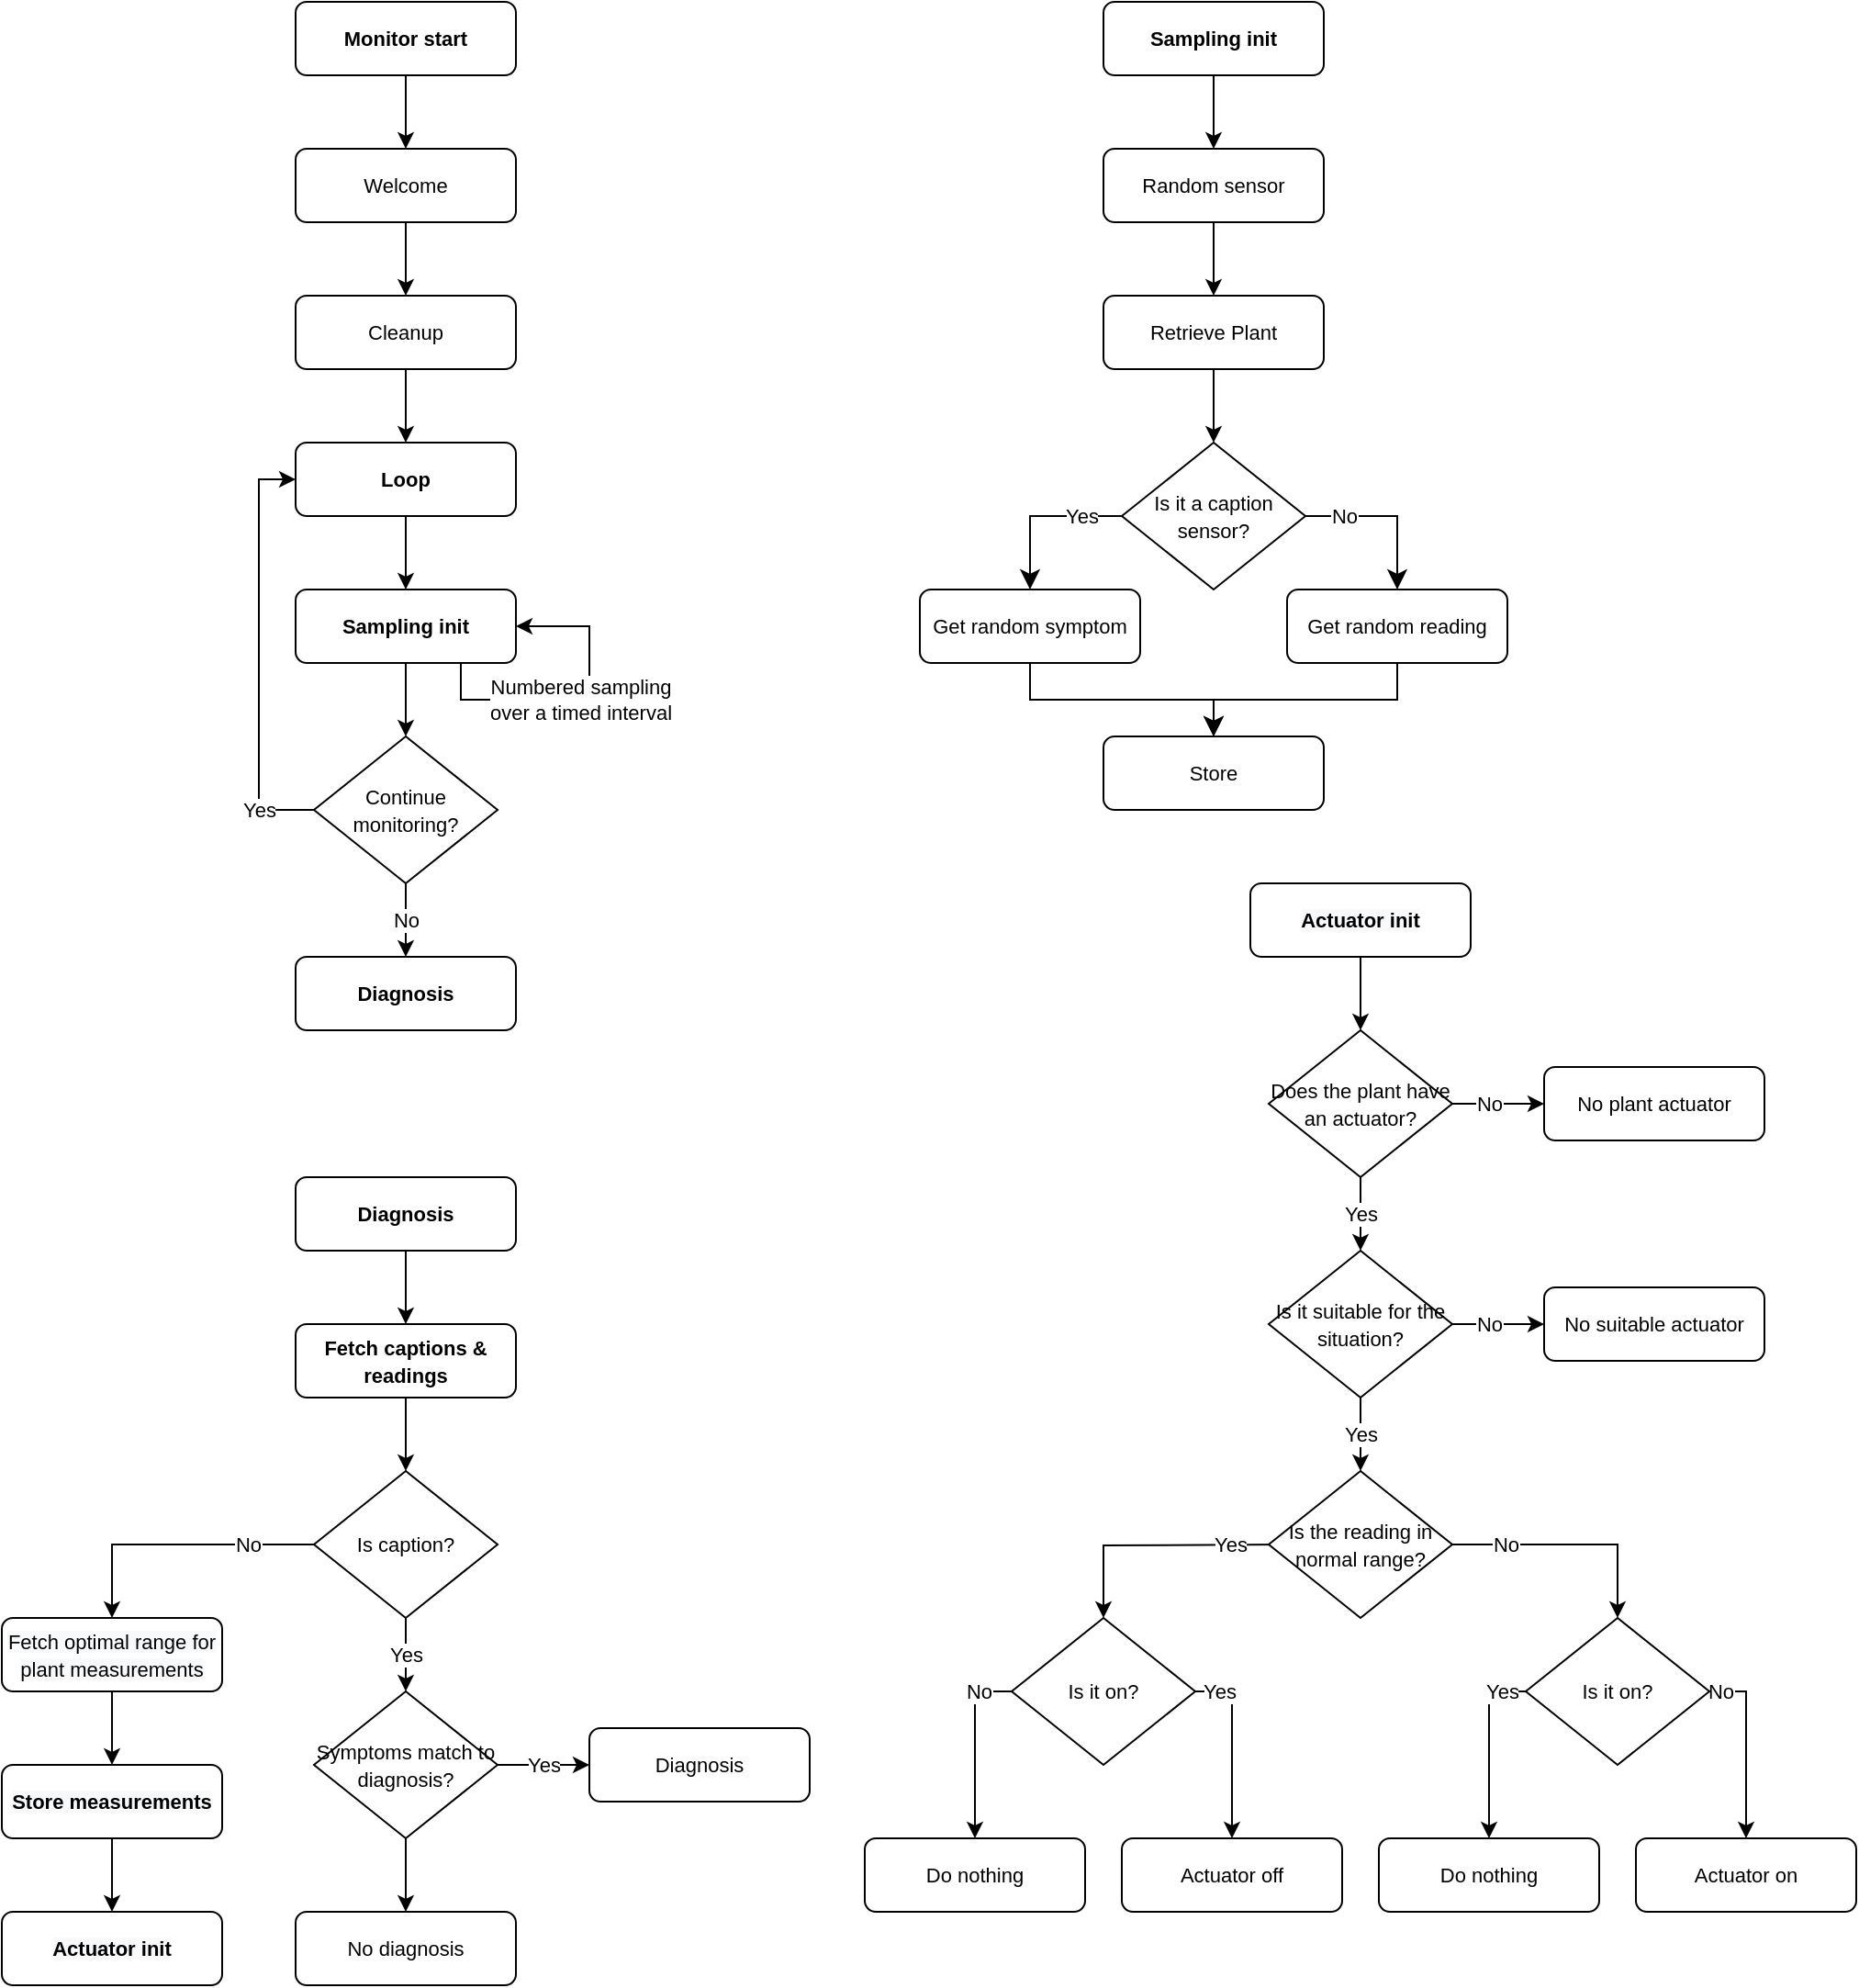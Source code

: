<mxfile version="20.5.1" type="device"><diagram id="tTxPFTGrQ4OZ_3wx2QAl" name="Pagina-1"><mxGraphModel dx="3059" dy="1974" grid="1" gridSize="10" guides="1" tooltips="1" connect="1" arrows="1" fold="1" page="1" pageScale="1" pageWidth="827" pageHeight="1169" math="0" shadow="0"><root><mxCell id="0"/><mxCell id="1" parent="0"/><mxCell id="wiTVFT4P7hwrUB9j7R4p-4" value="" style="edgeStyle=orthogonalEdgeStyle;rounded=0;orthogonalLoop=1;jettySize=auto;html=1;" edge="1" parent="1" source="UTEY5H4NrM9zh-KiE-rb-14" target="wiTVFT4P7hwrUB9j7R4p-5"><mxGeometry relative="1" as="geometry"><mxPoint x="-1500" y="-320.0" as="targetPoint"/></mxGeometry></mxCell><mxCell id="UTEY5H4NrM9zh-KiE-rb-14" value="&lt;span style=&quot;font-size: 11px;&quot;&gt;Fetch captions &amp;amp; readings&lt;br&gt;&lt;/span&gt;" style="rounded=1;whiteSpace=wrap;html=1;fontSize=12;glass=0;strokeWidth=1;shadow=0;fontStyle=1;labelBackgroundColor=default;labelBorderColor=none;" parent="1" vertex="1"><mxGeometry x="-1560" y="-400" width="120" height="40" as="geometry"/></mxCell><mxCell id="wiTVFT4P7hwrUB9j7R4p-3" value="" style="edgeStyle=orthogonalEdgeStyle;rounded=0;orthogonalLoop=1;jettySize=auto;html=1;" edge="1" parent="1" source="UTEY5H4NrM9zh-KiE-rb-21" target="UTEY5H4NrM9zh-KiE-rb-14"><mxGeometry relative="1" as="geometry"/></mxCell><mxCell id="UTEY5H4NrM9zh-KiE-rb-21" value="&lt;span style=&quot;font-size: 11px;&quot;&gt;Diagnosis&lt;br&gt;&lt;/span&gt;" style="rounded=1;whiteSpace=wrap;html=1;fontSize=12;glass=0;strokeWidth=1;shadow=0;fontStyle=1;labelBackgroundColor=default;labelBorderColor=none;" parent="1" vertex="1"><mxGeometry x="-1560" y="-480" width="120" height="40" as="geometry"/></mxCell><mxCell id="wiTVFT4P7hwrUB9j7R4p-22" value="Yes" style="edgeStyle=orthogonalEdgeStyle;rounded=0;orthogonalLoop=1;jettySize=auto;html=1;" edge="1" parent="1" source="UTEY5H4NrM9zh-KiE-rb-36" target="wiTVFT4P7hwrUB9j7R4p-30"><mxGeometry relative="1" as="geometry"><mxPoint x="-980" y="-440" as="targetPoint"/></mxGeometry></mxCell><mxCell id="wiTVFT4P7hwrUB9j7R4p-27" value="No" style="edgeStyle=orthogonalEdgeStyle;rounded=0;orthogonalLoop=1;jettySize=auto;html=1;" edge="1" parent="1" source="UTEY5H4NrM9zh-KiE-rb-36" target="wiTVFT4P7hwrUB9j7R4p-23"><mxGeometry x="-0.2" relative="1" as="geometry"><mxPoint x="-1090" y="-520" as="targetPoint"/><mxPoint as="offset"/></mxGeometry></mxCell><mxCell id="UTEY5H4NrM9zh-KiE-rb-36" value="&lt;span style=&quot;font-size: 11px;&quot;&gt;Does the plant have an actuator?&lt;/span&gt;" style="rhombus;whiteSpace=wrap;html=1;" parent="1" vertex="1"><mxGeometry x="-1030" y="-560" width="100" height="80" as="geometry"/></mxCell><mxCell id="rIkuIv-mlls3RrGX7SVf-61" value="" style="edgeStyle=orthogonalEdgeStyle;rounded=0;orthogonalLoop=1;jettySize=auto;html=1;startArrow=none;startFill=0;endArrow=classic;endFill=1;" parent="1" source="rIkuIv-mlls3RrGX7SVf-6" target="rIkuIv-mlls3RrGX7SVf-56" edge="1"><mxGeometry relative="1" as="geometry"/></mxCell><mxCell id="rIkuIv-mlls3RrGX7SVf-6" value="&lt;span style=&quot;font-size: 11px;&quot;&gt;Sampling init&lt;br&gt;&lt;/span&gt;" style="rounded=1;whiteSpace=wrap;html=1;fontSize=12;glass=0;strokeWidth=1;shadow=0;fontStyle=1;labelBackgroundColor=default;labelBorderColor=none;" parent="1" vertex="1"><mxGeometry x="-1560" y="-800" width="120" height="40" as="geometry"/></mxCell><mxCell id="rIkuIv-mlls3RrGX7SVf-42" value="" style="edgeStyle=orthogonalEdgeStyle;rounded=0;orthogonalLoop=1;jettySize=auto;html=1;startArrow=none;startFill=0;endArrow=classic;endFill=1;" parent="1" source="rIkuIv-mlls3RrGX7SVf-40" target="rIkuIv-mlls3RrGX7SVf-41" edge="1"><mxGeometry relative="1" as="geometry"/></mxCell><mxCell id="rIkuIv-mlls3RrGX7SVf-40" value="&lt;span style=&quot;font-size: 11px;&quot;&gt;Monitor start&lt;br&gt;&lt;/span&gt;" style="rounded=1;whiteSpace=wrap;html=1;fontSize=12;glass=0;strokeWidth=1;shadow=0;fontStyle=1;labelBackgroundColor=default;labelBorderColor=none;" parent="1" vertex="1"><mxGeometry x="-1560" y="-1120" width="120" height="40" as="geometry"/></mxCell><mxCell id="rIkuIv-mlls3RrGX7SVf-44" value="" style="edgeStyle=orthogonalEdgeStyle;rounded=0;orthogonalLoop=1;jettySize=auto;html=1;startArrow=none;startFill=0;endArrow=classic;endFill=1;" parent="1" source="rIkuIv-mlls3RrGX7SVf-41" target="rIkuIv-mlls3RrGX7SVf-43" edge="1"><mxGeometry relative="1" as="geometry"/></mxCell><mxCell id="rIkuIv-mlls3RrGX7SVf-41" value="&lt;span style=&quot;font-size: 11px;&quot;&gt;Welcome&lt;br&gt;&lt;/span&gt;" style="rounded=1;whiteSpace=wrap;html=1;fontSize=12;glass=0;strokeWidth=1;shadow=0;fontStyle=0;labelBackgroundColor=default;labelBorderColor=none;" parent="1" vertex="1"><mxGeometry x="-1560" y="-1040" width="120" height="40" as="geometry"/></mxCell><mxCell id="rIkuIv-mlls3RrGX7SVf-52" value="" style="edgeStyle=orthogonalEdgeStyle;rounded=0;orthogonalLoop=1;jettySize=auto;html=1;startArrow=none;startFill=0;endArrow=classic;endFill=1;" parent="1" source="rIkuIv-mlls3RrGX7SVf-43" target="rIkuIv-mlls3RrGX7SVf-57" edge="1"><mxGeometry relative="1" as="geometry"><mxPoint x="-1500" y="-880" as="targetPoint"/></mxGeometry></mxCell><mxCell id="rIkuIv-mlls3RrGX7SVf-43" value="&lt;span style=&quot;font-size: 11px;&quot;&gt;Cleanup&lt;br&gt;&lt;/span&gt;" style="rounded=1;whiteSpace=wrap;html=1;fontSize=12;glass=0;strokeWidth=1;shadow=0;fontStyle=0;labelBackgroundColor=default;labelBorderColor=none;" parent="1" vertex="1"><mxGeometry x="-1560" y="-960" width="120" height="40" as="geometry"/></mxCell><mxCell id="rIkuIv-mlls3RrGX7SVf-51" value="No" style="edgeStyle=orthogonalEdgeStyle;rounded=0;orthogonalLoop=1;jettySize=auto;html=1;startArrow=none;startFill=0;endArrow=classic;endFill=1;exitX=0.5;exitY=1;exitDx=0;exitDy=0;" parent="1" source="rIkuIv-mlls3RrGX7SVf-56" target="rIkuIv-mlls3RrGX7SVf-46" edge="1"><mxGeometry relative="1" as="geometry"><mxPoint x="-1390" y="-650" as="sourcePoint"/></mxGeometry></mxCell><mxCell id="rIkuIv-mlls3RrGX7SVf-46" value="&lt;span style=&quot;font-size: 11px;&quot;&gt;Diagnosis&lt;br&gt;&lt;/span&gt;" style="rounded=1;whiteSpace=wrap;html=1;fontSize=12;glass=0;strokeWidth=1;shadow=0;fontStyle=1;labelBackgroundColor=default;labelBorderColor=none;" parent="1" vertex="1"><mxGeometry x="-1560" y="-600" width="120" height="40" as="geometry"/></mxCell><mxCell id="rIkuIv-mlls3RrGX7SVf-56" value="&lt;span style=&quot;font-size: 11px;&quot;&gt;Continue monitoring?&lt;/span&gt;" style="rhombus;whiteSpace=wrap;html=1;" parent="1" vertex="1"><mxGeometry x="-1550" y="-720" width="100" height="80" as="geometry"/></mxCell><mxCell id="rIkuIv-mlls3RrGX7SVf-59" value="" style="edgeStyle=orthogonalEdgeStyle;rounded=0;orthogonalLoop=1;jettySize=auto;html=1;startArrow=none;startFill=0;endArrow=classic;endFill=1;" parent="1" source="rIkuIv-mlls3RrGX7SVf-57" target="rIkuIv-mlls3RrGX7SVf-6" edge="1"><mxGeometry relative="1" as="geometry"/></mxCell><mxCell id="rIkuIv-mlls3RrGX7SVf-57" value="&lt;span style=&quot;font-size: 11px;&quot;&gt;Loop&lt;br&gt;&lt;/span&gt;" style="rounded=1;whiteSpace=wrap;html=1;fontSize=12;glass=0;strokeWidth=1;shadow=0;fontStyle=1;labelBackgroundColor=default;labelBorderColor=none;" parent="1" vertex="1"><mxGeometry x="-1560" y="-880" width="120" height="40" as="geometry"/></mxCell><mxCell id="rIkuIv-mlls3RrGX7SVf-60" value="Numbered sampling&lt;br&gt;over a timed interval" style="edgeStyle=orthogonalEdgeStyle;rounded=0;orthogonalLoop=1;jettySize=auto;html=1;startArrow=none;startFill=0;endArrow=classic;endFill=1;exitX=0.75;exitY=1;exitDx=0;exitDy=0;entryX=1;entryY=0.5;entryDx=0;entryDy=0;" parent="1" source="rIkuIv-mlls3RrGX7SVf-6" target="rIkuIv-mlls3RrGX7SVf-6" edge="1"><mxGeometry relative="1" as="geometry"><mxPoint x="-1490" y="-830" as="sourcePoint"/><mxPoint x="-1390" y="-700" as="targetPoint"/><Array as="points"><mxPoint x="-1470" y="-740"/><mxPoint x="-1400" y="-740"/><mxPoint x="-1400" y="-780"/></Array></mxGeometry></mxCell><mxCell id="rIkuIv-mlls3RrGX7SVf-62" value="Yes" style="edgeStyle=orthogonalEdgeStyle;rounded=0;orthogonalLoop=1;jettySize=auto;html=1;startArrow=none;startFill=0;endArrow=classic;endFill=1;exitX=0;exitY=0.5;exitDx=0;exitDy=0;entryX=0;entryY=0.5;entryDx=0;entryDy=0;" parent="1" source="rIkuIv-mlls3RrGX7SVf-56" target="rIkuIv-mlls3RrGX7SVf-57" edge="1"><mxGeometry x="-0.739" relative="1" as="geometry"><mxPoint x="-1460" y="-750" as="sourcePoint"/><mxPoint x="-1430" y="-770" as="targetPoint"/><mxPoint as="offset"/></mxGeometry></mxCell><mxCell id="rIkuIv-mlls3RrGX7SVf-81" value="" style="edgeStyle=orthogonalEdgeStyle;rounded=0;orthogonalLoop=1;jettySize=auto;html=1;startArrow=none;startFill=0;endArrow=classic;endFill=1;" parent="1" source="rIkuIv-mlls3RrGX7SVf-63" target="rIkuIv-mlls3RrGX7SVf-80" edge="1"><mxGeometry relative="1" as="geometry"/></mxCell><mxCell id="rIkuIv-mlls3RrGX7SVf-63" value="&lt;span style=&quot;font-size: 11px;&quot;&gt;Sampling init&lt;br&gt;&lt;/span&gt;" style="rounded=1;whiteSpace=wrap;html=1;fontSize=12;glass=0;strokeWidth=1;shadow=0;fontStyle=1;labelBackgroundColor=default;labelBorderColor=none;" parent="1" vertex="1"><mxGeometry x="-1120" y="-1120" width="120" height="40" as="geometry"/></mxCell><mxCell id="rIkuIv-mlls3RrGX7SVf-64" value="&lt;span style=&quot;font-size: 11px;&quot;&gt;Is it a caption sensor?&lt;/span&gt;" style="rhombus;whiteSpace=wrap;html=1;" parent="1" vertex="1"><mxGeometry x="-1110" y="-880" width="100" height="80" as="geometry"/></mxCell><mxCell id="rIkuIv-mlls3RrGX7SVf-66" value="Yes" style="rounded=0;html=1;jettySize=auto;orthogonalLoop=1;fontSize=11;endArrow=classic;endFill=1;endSize=8;strokeWidth=1;shadow=0;labelBackgroundColor=default;fillColor=#dae8fc;strokeColor=#000000;exitX=0;exitY=0.5;exitDx=0;exitDy=0;entryX=0.5;entryY=0;entryDx=0;entryDy=0;edgeStyle=orthogonalEdgeStyle;" parent="1" source="rIkuIv-mlls3RrGX7SVf-64" target="rIkuIv-mlls3RrGX7SVf-68" edge="1"><mxGeometry x="-0.5" relative="1" as="geometry"><mxPoint as="offset"/><mxPoint x="-1539" y="-750" as="sourcePoint"/><mxPoint x="-1060" y="-760" as="targetPoint"/></mxGeometry></mxCell><mxCell id="rIkuIv-mlls3RrGX7SVf-67" value="No" style="rounded=0;html=1;jettySize=auto;orthogonalLoop=1;fontSize=11;endArrow=classic;endFill=1;endSize=8;strokeWidth=1;shadow=0;labelBackgroundColor=default;fillColor=#dae8fc;strokeColor=#000000;exitX=1;exitY=0.5;exitDx=0;exitDy=0;edgeStyle=orthogonalEdgeStyle;entryX=0.5;entryY=0;entryDx=0;entryDy=0;" parent="1" source="rIkuIv-mlls3RrGX7SVf-64" target="rIkuIv-mlls3RrGX7SVf-69" edge="1"><mxGeometry x="-0.538" relative="1" as="geometry"><mxPoint as="offset"/><mxPoint x="-1050" y="-790" as="sourcePoint"/><mxPoint x="-920" y="-840" as="targetPoint"/></mxGeometry></mxCell><mxCell id="rIkuIv-mlls3RrGX7SVf-68" value="&lt;span style=&quot;font-size: 11px;&quot;&gt;Get random symptom&lt;br&gt;&lt;/span&gt;" style="rounded=1;whiteSpace=wrap;html=1;fontSize=12;glass=0;strokeWidth=1;shadow=0;fontStyle=0;labelBackgroundColor=default;labelBorderColor=none;" parent="1" vertex="1"><mxGeometry x="-1220" y="-800" width="120" height="40" as="geometry"/></mxCell><mxCell id="rIkuIv-mlls3RrGX7SVf-69" value="&lt;span style=&quot;font-size: 11px;&quot;&gt;Get random reading&lt;br&gt;&lt;/span&gt;" style="rounded=1;whiteSpace=wrap;html=1;fontSize=12;glass=0;strokeWidth=1;shadow=0;fontStyle=0;labelBackgroundColor=default;labelBorderColor=none;" parent="1" vertex="1"><mxGeometry x="-1020" y="-800" width="120" height="40" as="geometry"/></mxCell><mxCell id="rIkuIv-mlls3RrGX7SVf-72" value="" style="rounded=0;html=1;jettySize=auto;orthogonalLoop=1;fontSize=11;endArrow=classic;endFill=1;endSize=8;strokeWidth=1;shadow=0;labelBackgroundColor=none;edgeStyle=orthogonalEdgeStyle;exitX=0.5;exitY=1;exitDx=0;exitDy=0;" parent="1" source="rIkuIv-mlls3RrGX7SVf-68" target="rIkuIv-mlls3RrGX7SVf-83" edge="1"><mxGeometry x="-0.667" y="9" relative="1" as="geometry"><mxPoint as="offset"/><mxPoint x="-1489" y="-630" as="sourcePoint"/><mxPoint x="-1060" y="-720" as="targetPoint"/></mxGeometry></mxCell><mxCell id="rIkuIv-mlls3RrGX7SVf-73" value="" style="rounded=0;html=1;jettySize=auto;orthogonalLoop=1;fontSize=11;endArrow=classic;endFill=1;endSize=8;strokeWidth=1;shadow=0;labelBackgroundColor=none;edgeStyle=orthogonalEdgeStyle;exitX=0.5;exitY=1;exitDx=0;exitDy=0;" parent="1" source="rIkuIv-mlls3RrGX7SVf-69" target="rIkuIv-mlls3RrGX7SVf-83" edge="1"><mxGeometry x="-0.667" y="9" relative="1" as="geometry"><mxPoint as="offset"/><mxPoint x="-1150" y="-750" as="sourcePoint"/><mxPoint x="-1060" y="-720" as="targetPoint"/></mxGeometry></mxCell><mxCell id="rIkuIv-mlls3RrGX7SVf-82" value="" style="edgeStyle=orthogonalEdgeStyle;rounded=0;orthogonalLoop=1;jettySize=auto;html=1;startArrow=none;startFill=0;endArrow=classic;endFill=1;entryX=0.5;entryY=0;entryDx=0;entryDy=0;" parent="1" source="rIkuIv-mlls3RrGX7SVf-80" target="wiTVFT4P7hwrUB9j7R4p-1" edge="1"><mxGeometry relative="1" as="geometry"/></mxCell><mxCell id="rIkuIv-mlls3RrGX7SVf-80" value="&lt;span style=&quot;font-size: 11px;&quot;&gt;Random sensor&lt;br&gt;&lt;/span&gt;" style="rounded=1;whiteSpace=wrap;html=1;fontSize=12;glass=0;strokeWidth=1;shadow=0;fontStyle=0;labelBackgroundColor=default;labelBorderColor=none;" parent="1" vertex="1"><mxGeometry x="-1120" y="-1040" width="120" height="40" as="geometry"/></mxCell><mxCell id="rIkuIv-mlls3RrGX7SVf-83" value="&lt;span style=&quot;font-size: 11px;&quot;&gt;Store&lt;br&gt;&lt;/span&gt;" style="rounded=1;whiteSpace=wrap;html=1;fontSize=12;glass=0;strokeWidth=1;shadow=0;fontStyle=0;labelBackgroundColor=default;labelBorderColor=none;" parent="1" vertex="1"><mxGeometry x="-1120" y="-720" width="120" height="40" as="geometry"/></mxCell><mxCell id="wiTVFT4P7hwrUB9j7R4p-2" value="" style="edgeStyle=orthogonalEdgeStyle;rounded=0;orthogonalLoop=1;jettySize=auto;html=1;" edge="1" parent="1" source="wiTVFT4P7hwrUB9j7R4p-1" target="rIkuIv-mlls3RrGX7SVf-64"><mxGeometry relative="1" as="geometry"/></mxCell><mxCell id="wiTVFT4P7hwrUB9j7R4p-1" value="&lt;span style=&quot;font-size: 11px;&quot;&gt;Retrieve Plant&lt;br&gt;&lt;/span&gt;" style="rounded=1;whiteSpace=wrap;html=1;fontSize=12;glass=0;strokeWidth=1;shadow=0;fontStyle=0;labelBackgroundColor=default;labelBorderColor=none;" vertex="1" parent="1"><mxGeometry x="-1120" y="-960" width="120" height="40" as="geometry"/></mxCell><mxCell id="wiTVFT4P7hwrUB9j7R4p-7" value="Yes" style="edgeStyle=orthogonalEdgeStyle;rounded=0;orthogonalLoop=1;jettySize=auto;html=1;" edge="1" parent="1" source="wiTVFT4P7hwrUB9j7R4p-5" target="wiTVFT4P7hwrUB9j7R4p-6"><mxGeometry relative="1" as="geometry"/></mxCell><mxCell id="wiTVFT4P7hwrUB9j7R4p-13" value="No" style="edgeStyle=orthogonalEdgeStyle;rounded=0;orthogonalLoop=1;jettySize=auto;html=1;entryX=0.5;entryY=0;entryDx=0;entryDy=0;" edge="1" parent="1" source="wiTVFT4P7hwrUB9j7R4p-5" target="wiTVFT4P7hwrUB9j7R4p-15"><mxGeometry x="-0.5" relative="1" as="geometry"><mxPoint x="-1600" y="-280.0" as="targetPoint"/><mxPoint x="1" as="offset"/></mxGeometry></mxCell><mxCell id="wiTVFT4P7hwrUB9j7R4p-5" value="&lt;span style=&quot;font-size: 11px;&quot;&gt;Is caption?&lt;/span&gt;" style="rhombus;whiteSpace=wrap;html=1;" vertex="1" parent="1"><mxGeometry x="-1550" y="-320" width="100" height="80" as="geometry"/></mxCell><mxCell id="wiTVFT4P7hwrUB9j7R4p-9" value="Yes" style="edgeStyle=orthogonalEdgeStyle;rounded=0;orthogonalLoop=1;jettySize=auto;html=1;" edge="1" parent="1" source="wiTVFT4P7hwrUB9j7R4p-6" target="wiTVFT4P7hwrUB9j7R4p-8"><mxGeometry relative="1" as="geometry"/></mxCell><mxCell id="wiTVFT4P7hwrUB9j7R4p-11" value="" style="edgeStyle=orthogonalEdgeStyle;rounded=0;orthogonalLoop=1;jettySize=auto;html=1;exitX=0.5;exitY=1;exitDx=0;exitDy=0;" edge="1" parent="1" source="wiTVFT4P7hwrUB9j7R4p-6" target="wiTVFT4P7hwrUB9j7R4p-10"><mxGeometry relative="1" as="geometry"/></mxCell><mxCell id="wiTVFT4P7hwrUB9j7R4p-6" value="&lt;span style=&quot;font-size: 11px;&quot;&gt;Symptoms match to diagnosis?&lt;/span&gt;" style="rhombus;whiteSpace=wrap;html=1;" vertex="1" parent="1"><mxGeometry x="-1550" y="-200" width="100" height="80" as="geometry"/></mxCell><mxCell id="wiTVFT4P7hwrUB9j7R4p-8" value="&lt;span style=&quot;font-size: 11px;&quot;&gt;Diagnosis&lt;br&gt;&lt;/span&gt;" style="rounded=1;whiteSpace=wrap;html=1;fontSize=12;glass=0;strokeWidth=1;shadow=0;fontStyle=0;labelBackgroundColor=default;labelBorderColor=none;" vertex="1" parent="1"><mxGeometry x="-1400" y="-180" width="120" height="40" as="geometry"/></mxCell><mxCell id="wiTVFT4P7hwrUB9j7R4p-10" value="&lt;span style=&quot;font-size: 11px;&quot;&gt;No diagnosis&lt;br&gt;&lt;/span&gt;" style="rounded=1;whiteSpace=wrap;html=1;fontSize=12;glass=0;strokeWidth=1;shadow=0;fontStyle=0;labelBackgroundColor=default;labelBorderColor=none;" vertex="1" parent="1"><mxGeometry x="-1560" y="-80" width="120" height="40" as="geometry"/></mxCell><mxCell id="wiTVFT4P7hwrUB9j7R4p-17" value="" style="edgeStyle=orthogonalEdgeStyle;rounded=0;orthogonalLoop=1;jettySize=auto;html=1;" edge="1" parent="1" source="wiTVFT4P7hwrUB9j7R4p-15" target="wiTVFT4P7hwrUB9j7R4p-19"><mxGeometry relative="1" as="geometry"/></mxCell><mxCell id="wiTVFT4P7hwrUB9j7R4p-15" value="&lt;span style=&quot;font-size: 11px; background-color: rgb(248, 249, 250);&quot;&gt;Fetch optimal range for plant measurements&lt;/span&gt;&lt;span style=&quot;font-size: 11px;&quot;&gt;&lt;br&gt;&lt;/span&gt;" style="rounded=1;whiteSpace=wrap;html=1;fontSize=12;glass=0;strokeWidth=1;shadow=0;fontStyle=0;labelBackgroundColor=default;labelBorderColor=none;" vertex="1" parent="1"><mxGeometry x="-1720" y="-240" width="120" height="40" as="geometry"/></mxCell><mxCell id="wiTVFT4P7hwrUB9j7R4p-16" value="&lt;span style=&quot;font-size: 11px; background-color: rgb(248, 249, 250);&quot;&gt;Actuator init&lt;/span&gt;&lt;span style=&quot;font-size: 11px;&quot;&gt;&lt;br&gt;&lt;/span&gt;" style="rounded=1;whiteSpace=wrap;html=1;fontSize=12;glass=0;strokeWidth=1;shadow=0;fontStyle=1;labelBackgroundColor=default;labelBorderColor=none;" vertex="1" parent="1"><mxGeometry x="-1720" y="-80" width="120" height="40" as="geometry"/></mxCell><mxCell id="wiTVFT4P7hwrUB9j7R4p-21" value="" style="edgeStyle=orthogonalEdgeStyle;rounded=0;orthogonalLoop=1;jettySize=auto;html=1;" edge="1" parent="1" source="wiTVFT4P7hwrUB9j7R4p-18" target="UTEY5H4NrM9zh-KiE-rb-36"><mxGeometry relative="1" as="geometry"/></mxCell><mxCell id="wiTVFT4P7hwrUB9j7R4p-18" value="&lt;span style=&quot;font-size: 11px; background-color: rgb(248, 249, 250);&quot;&gt;Actuator init&lt;/span&gt;&lt;span style=&quot;font-size: 11px;&quot;&gt;&lt;br&gt;&lt;/span&gt;" style="rounded=1;whiteSpace=wrap;html=1;fontSize=12;glass=0;strokeWidth=1;shadow=0;fontStyle=1;labelBackgroundColor=default;labelBorderColor=none;" vertex="1" parent="1"><mxGeometry x="-1040" y="-640" width="120" height="40" as="geometry"/></mxCell><mxCell id="wiTVFT4P7hwrUB9j7R4p-20" value="" style="edgeStyle=orthogonalEdgeStyle;rounded=0;orthogonalLoop=1;jettySize=auto;html=1;" edge="1" parent="1" source="wiTVFT4P7hwrUB9j7R4p-19" target="wiTVFT4P7hwrUB9j7R4p-16"><mxGeometry relative="1" as="geometry"/></mxCell><mxCell id="wiTVFT4P7hwrUB9j7R4p-19" value="&lt;span style=&quot;font-size: 11px; background-color: rgb(248, 249, 250);&quot;&gt;Store measurements&lt;/span&gt;&lt;span style=&quot;font-size: 11px;&quot;&gt;&lt;br&gt;&lt;/span&gt;" style="rounded=1;whiteSpace=wrap;html=1;fontSize=12;glass=0;strokeWidth=1;shadow=0;fontStyle=1;labelBackgroundColor=default;labelBorderColor=none;" vertex="1" parent="1"><mxGeometry x="-1720" y="-160" width="120" height="40" as="geometry"/></mxCell><mxCell id="wiTVFT4P7hwrUB9j7R4p-23" value="&lt;span style=&quot;font-size: 11px;&quot;&gt;No plant actuator&lt;br&gt;&lt;/span&gt;" style="rounded=1;whiteSpace=wrap;html=1;fontSize=12;glass=0;strokeWidth=1;shadow=0;fontStyle=0;labelBackgroundColor=default;labelBorderColor=none;" vertex="1" parent="1"><mxGeometry x="-880" y="-540" width="120" height="40" as="geometry"/></mxCell><mxCell id="wiTVFT4P7hwrUB9j7R4p-25" value="&lt;span style=&quot;font-size: 11px;&quot;&gt;No suitable actuator&lt;br&gt;&lt;/span&gt;" style="rounded=1;whiteSpace=wrap;html=1;fontSize=12;glass=0;strokeWidth=1;shadow=0;fontStyle=0;labelBackgroundColor=default;labelBorderColor=none;" vertex="1" parent="1"><mxGeometry x="-880" y="-420" width="120" height="40" as="geometry"/></mxCell><mxCell id="wiTVFT4P7hwrUB9j7R4p-32" value="Yes" style="edgeStyle=orthogonalEdgeStyle;rounded=0;orthogonalLoop=1;jettySize=auto;html=1;exitX=0.5;exitY=1;exitDx=0;exitDy=0;" edge="1" parent="1" source="wiTVFT4P7hwrUB9j7R4p-30" target="wiTVFT4P7hwrUB9j7R4p-34"><mxGeometry relative="1" as="geometry"><mxPoint x="-830" y="-450.0" as="sourcePoint"/><mxPoint x="-980" y="-290" as="targetPoint"/></mxGeometry></mxCell><mxCell id="wiTVFT4P7hwrUB9j7R4p-33" value="No" style="edgeStyle=orthogonalEdgeStyle;rounded=0;orthogonalLoop=1;jettySize=auto;html=1;exitX=1;exitY=0.5;exitDx=0;exitDy=0;entryX=0;entryY=0.5;entryDx=0;entryDy=0;" edge="1" parent="1" source="wiTVFT4P7hwrUB9j7R4p-30" target="wiTVFT4P7hwrUB9j7R4p-25"><mxGeometry x="-0.2" relative="1" as="geometry"><mxPoint x="-780" y="-490.0" as="sourcePoint"/><mxPoint x="-690" y="-490.0" as="targetPoint"/><mxPoint as="offset"/></mxGeometry></mxCell><mxCell id="wiTVFT4P7hwrUB9j7R4p-30" value="&lt;span style=&quot;font-size: 11px;&quot;&gt;Is it suitable for the situation?&lt;/span&gt;" style="rhombus;whiteSpace=wrap;html=1;" vertex="1" parent="1"><mxGeometry x="-1030" y="-440" width="100" height="80" as="geometry"/></mxCell><mxCell id="wiTVFT4P7hwrUB9j7R4p-39" value="Yes" style="edgeStyle=orthogonalEdgeStyle;rounded=0;orthogonalLoop=1;jettySize=auto;html=1;exitX=0;exitY=0.5;exitDx=0;exitDy=0;entryX=0.5;entryY=0;entryDx=0;entryDy=0;" edge="1" parent="1" target="wiTVFT4P7hwrUB9j7R4p-38"><mxGeometry x="-0.538" relative="1" as="geometry"><mxPoint x="-1020" y="-280.0" as="sourcePoint"/><mxPoint x="1" as="offset"/></mxGeometry></mxCell><mxCell id="wiTVFT4P7hwrUB9j7R4p-44" value="No" style="edgeStyle=orthogonalEdgeStyle;rounded=0;orthogonalLoop=1;jettySize=auto;html=1;exitX=1;exitY=0.5;exitDx=0;exitDy=0;entryX=0.5;entryY=0;entryDx=0;entryDy=0;" edge="1" parent="1" source="wiTVFT4P7hwrUB9j7R4p-34" target="wiTVFT4P7hwrUB9j7R4p-43"><mxGeometry x="-0.539" relative="1" as="geometry"><mxPoint x="-920" y="-280.0" as="sourcePoint"/><mxPoint x="-1" as="offset"/></mxGeometry></mxCell><mxCell id="wiTVFT4P7hwrUB9j7R4p-34" value="&lt;span style=&quot;font-size: 11px;&quot;&gt;Is the reading in normal range?&lt;/span&gt;" style="rhombus;whiteSpace=wrap;html=1;" vertex="1" parent="1"><mxGeometry x="-1030" y="-320" width="100" height="80" as="geometry"/></mxCell><mxCell id="wiTVFT4P7hwrUB9j7R4p-35" value="&lt;span style=&quot;font-size: 11px;&quot;&gt;Actuator off&lt;br&gt;&lt;/span&gt;" style="rounded=1;whiteSpace=wrap;html=1;fontSize=12;glass=0;strokeWidth=1;shadow=0;fontStyle=0;labelBackgroundColor=default;labelBorderColor=none;" vertex="1" parent="1"><mxGeometry x="-1110" y="-120" width="120" height="40" as="geometry"/></mxCell><mxCell id="wiTVFT4P7hwrUB9j7R4p-40" value="Yes" style="edgeStyle=orthogonalEdgeStyle;rounded=0;orthogonalLoop=1;jettySize=auto;html=1;exitX=1;exitY=0.5;exitDx=0;exitDy=0;" edge="1" parent="1" source="wiTVFT4P7hwrUB9j7R4p-38" target="wiTVFT4P7hwrUB9j7R4p-35"><mxGeometry x="-0.75" relative="1" as="geometry"><mxPoint as="offset"/></mxGeometry></mxCell><mxCell id="wiTVFT4P7hwrUB9j7R4p-49" value="No" style="edgeStyle=orthogonalEdgeStyle;rounded=0;orthogonalLoop=1;jettySize=auto;html=1;exitX=0;exitY=0.5;exitDx=0;exitDy=0;" edge="1" parent="1" source="wiTVFT4P7hwrUB9j7R4p-38" target="wiTVFT4P7hwrUB9j7R4p-48"><mxGeometry x="-0.637" relative="1" as="geometry"><mxPoint as="offset"/></mxGeometry></mxCell><mxCell id="wiTVFT4P7hwrUB9j7R4p-38" value="&lt;span style=&quot;font-size: 11px;&quot;&gt;Is it on?&lt;/span&gt;" style="rhombus;whiteSpace=wrap;html=1;" vertex="1" parent="1"><mxGeometry x="-1170" y="-240" width="100" height="80" as="geometry"/></mxCell><mxCell id="wiTVFT4P7hwrUB9j7R4p-41" value="&lt;span style=&quot;font-size: 11px;&quot;&gt;Actuator on&lt;br&gt;&lt;/span&gt;" style="rounded=1;whiteSpace=wrap;html=1;fontSize=12;glass=0;strokeWidth=1;shadow=0;fontStyle=0;labelBackgroundColor=default;labelBorderColor=none;" vertex="1" parent="1"><mxGeometry x="-830" y="-120" width="120" height="40" as="geometry"/></mxCell><mxCell id="wiTVFT4P7hwrUB9j7R4p-45" value="No" style="edgeStyle=orthogonalEdgeStyle;rounded=0;orthogonalLoop=1;jettySize=auto;html=1;entryX=0.5;entryY=0;entryDx=0;entryDy=0;exitX=1;exitY=0.5;exitDx=0;exitDy=0;" edge="1" parent="1" source="wiTVFT4P7hwrUB9j7R4p-43" target="wiTVFT4P7hwrUB9j7R4p-41"><mxGeometry x="-0.857" relative="1" as="geometry"><mxPoint x="-1" as="offset"/></mxGeometry></mxCell><mxCell id="wiTVFT4P7hwrUB9j7R4p-47" value="Yes" style="edgeStyle=orthogonalEdgeStyle;rounded=0;orthogonalLoop=1;jettySize=auto;html=1;exitX=0;exitY=0.5;exitDx=0;exitDy=0;" edge="1" parent="1" source="wiTVFT4P7hwrUB9j7R4p-43" target="wiTVFT4P7hwrUB9j7R4p-46"><mxGeometry x="-0.733" relative="1" as="geometry"><mxPoint as="offset"/></mxGeometry></mxCell><mxCell id="wiTVFT4P7hwrUB9j7R4p-43" value="&lt;span style=&quot;font-size: 11px;&quot;&gt;Is it on?&lt;/span&gt;" style="rhombus;whiteSpace=wrap;html=1;" vertex="1" parent="1"><mxGeometry x="-890" y="-240" width="100" height="80" as="geometry"/></mxCell><mxCell id="wiTVFT4P7hwrUB9j7R4p-46" value="&lt;span style=&quot;font-size: 11px;&quot;&gt;Do nothing&lt;br&gt;&lt;/span&gt;" style="rounded=1;whiteSpace=wrap;html=1;fontSize=12;glass=0;strokeWidth=1;shadow=0;fontStyle=0;labelBackgroundColor=default;labelBorderColor=none;" vertex="1" parent="1"><mxGeometry x="-970" y="-120" width="120" height="40" as="geometry"/></mxCell><mxCell id="wiTVFT4P7hwrUB9j7R4p-48" value="&lt;span style=&quot;font-size: 11px;&quot;&gt;Do nothing&lt;br&gt;&lt;/span&gt;" style="rounded=1;whiteSpace=wrap;html=1;fontSize=12;glass=0;strokeWidth=1;shadow=0;fontStyle=0;labelBackgroundColor=default;labelBorderColor=none;" vertex="1" parent="1"><mxGeometry x="-1250" y="-120" width="120" height="40" as="geometry"/></mxCell></root></mxGraphModel></diagram></mxfile>